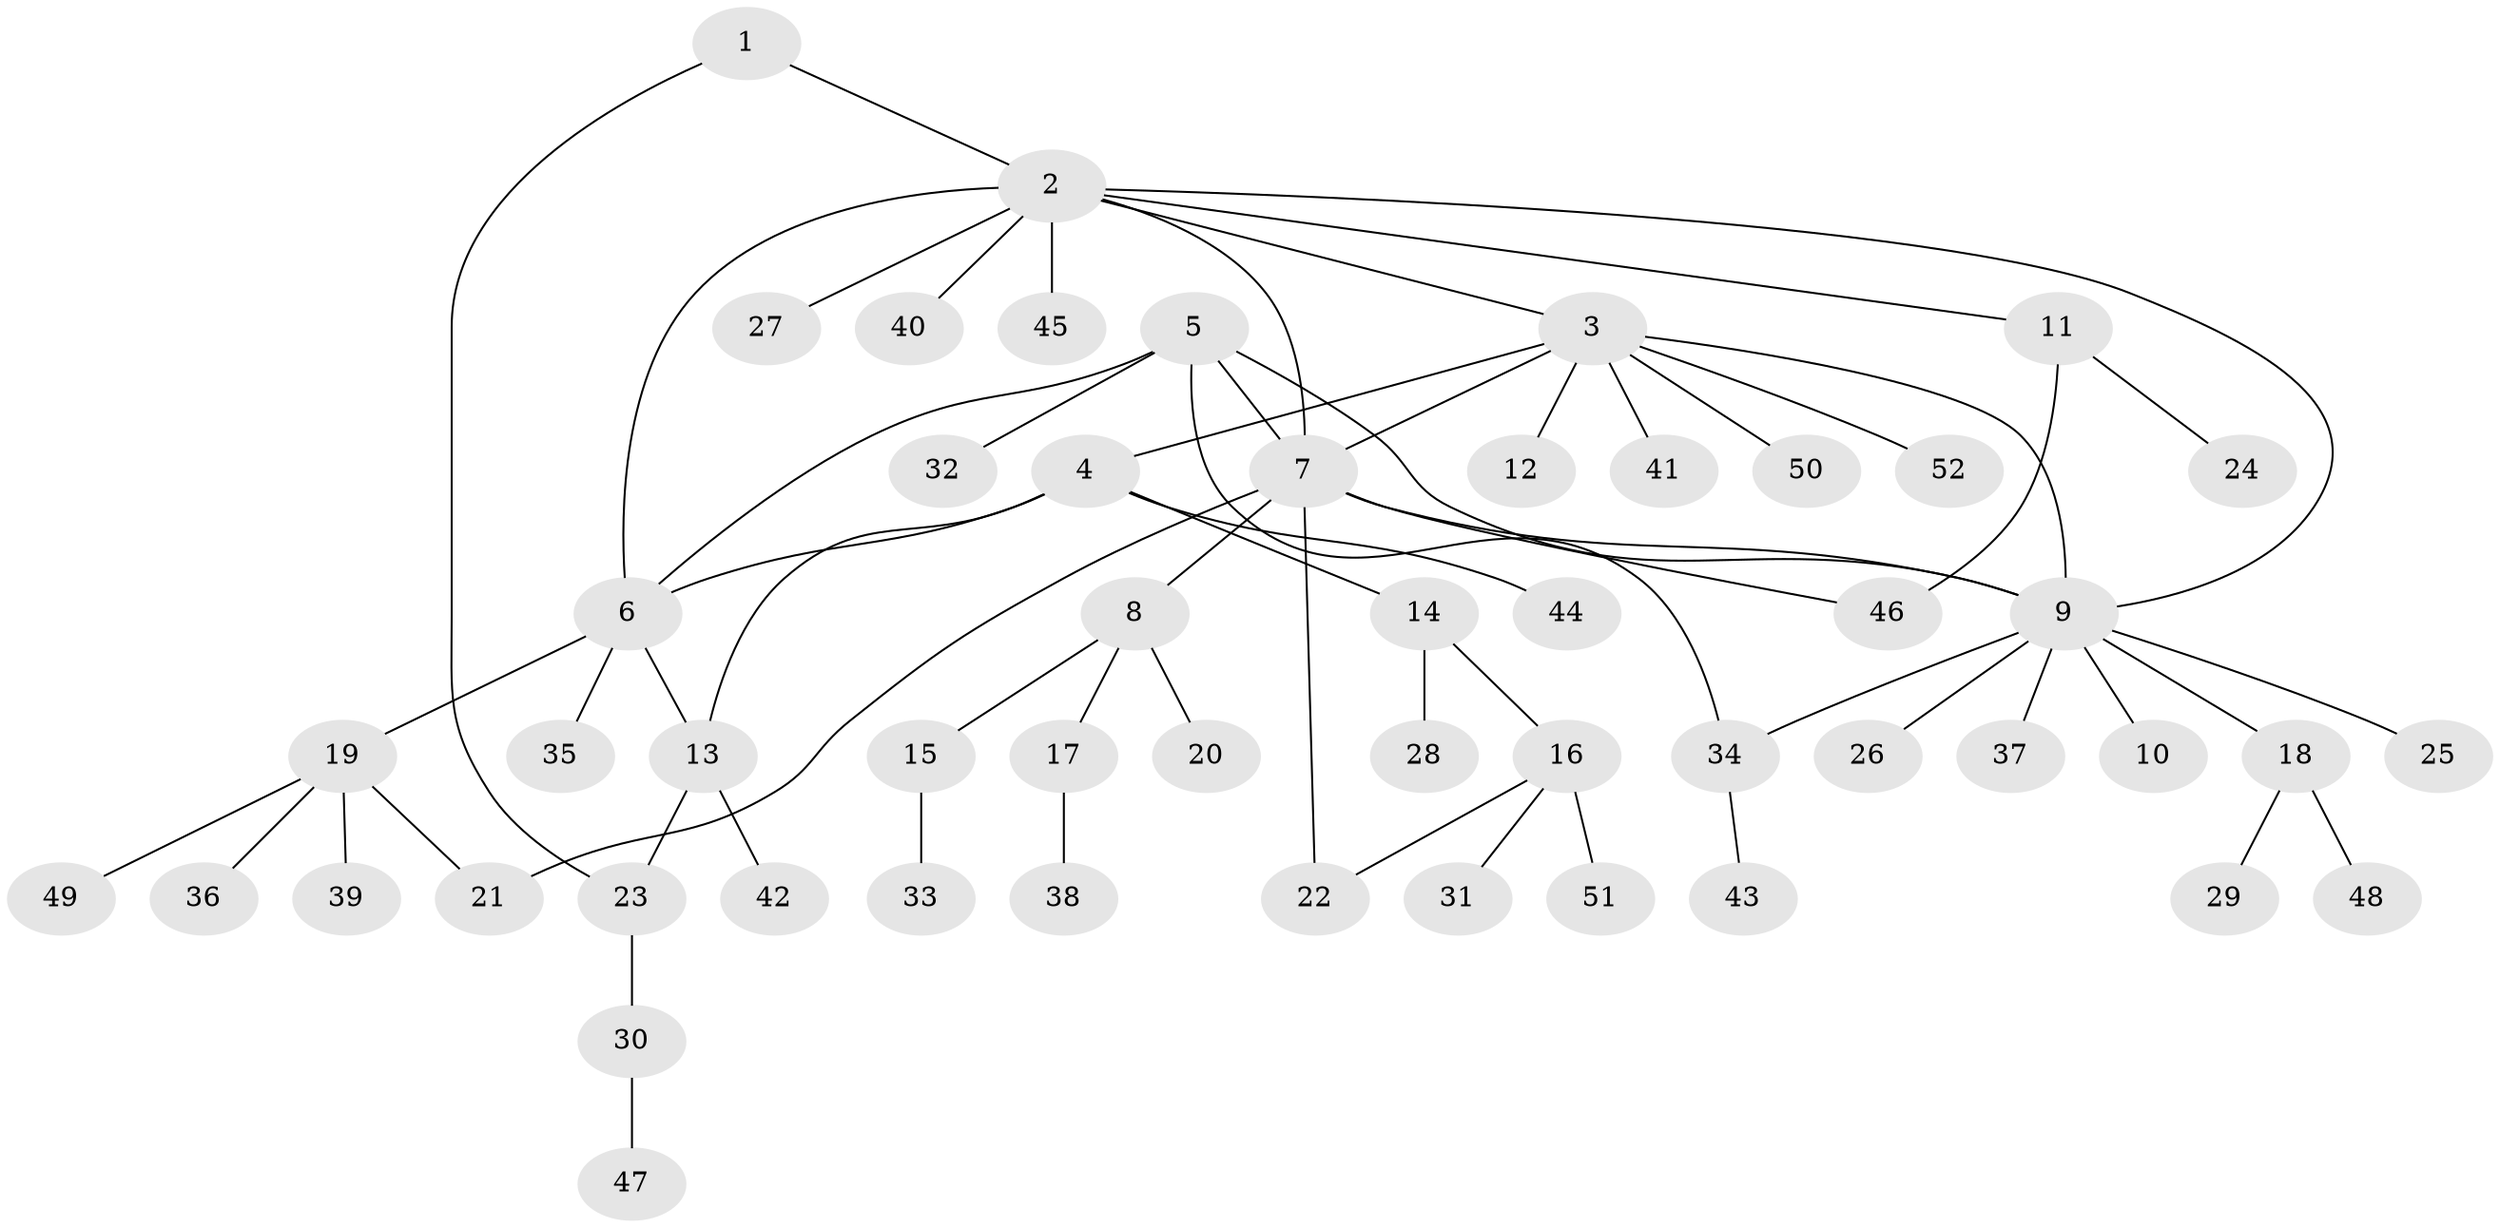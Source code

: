 // coarse degree distribution, {8: 0.047619047619047616, 7: 0.09523809523809523, 1: 0.38095238095238093, 2: 0.23809523809523808, 4: 0.09523809523809523, 3: 0.09523809523809523, 6: 0.047619047619047616}
// Generated by graph-tools (version 1.1) at 2025/37/03/04/25 23:37:44]
// undirected, 52 vertices, 63 edges
graph export_dot {
  node [color=gray90,style=filled];
  1;
  2;
  3;
  4;
  5;
  6;
  7;
  8;
  9;
  10;
  11;
  12;
  13;
  14;
  15;
  16;
  17;
  18;
  19;
  20;
  21;
  22;
  23;
  24;
  25;
  26;
  27;
  28;
  29;
  30;
  31;
  32;
  33;
  34;
  35;
  36;
  37;
  38;
  39;
  40;
  41;
  42;
  43;
  44;
  45;
  46;
  47;
  48;
  49;
  50;
  51;
  52;
  1 -- 2;
  1 -- 23;
  2 -- 3;
  2 -- 6;
  2 -- 7;
  2 -- 9;
  2 -- 11;
  2 -- 27;
  2 -- 40;
  2 -- 45;
  3 -- 4;
  3 -- 7;
  3 -- 9;
  3 -- 12;
  3 -- 41;
  3 -- 50;
  3 -- 52;
  4 -- 6;
  4 -- 13;
  4 -- 14;
  4 -- 44;
  5 -- 6;
  5 -- 7;
  5 -- 9;
  5 -- 32;
  5 -- 34;
  6 -- 13;
  6 -- 19;
  6 -- 35;
  7 -- 8;
  7 -- 9;
  7 -- 21;
  7 -- 22;
  7 -- 46;
  8 -- 15;
  8 -- 17;
  8 -- 20;
  9 -- 10;
  9 -- 18;
  9 -- 25;
  9 -- 26;
  9 -- 34;
  9 -- 37;
  11 -- 24;
  11 -- 46;
  13 -- 23;
  13 -- 42;
  14 -- 16;
  14 -- 28;
  15 -- 33;
  16 -- 22;
  16 -- 31;
  16 -- 51;
  17 -- 38;
  18 -- 29;
  18 -- 48;
  19 -- 21;
  19 -- 36;
  19 -- 39;
  19 -- 49;
  23 -- 30;
  30 -- 47;
  34 -- 43;
}
